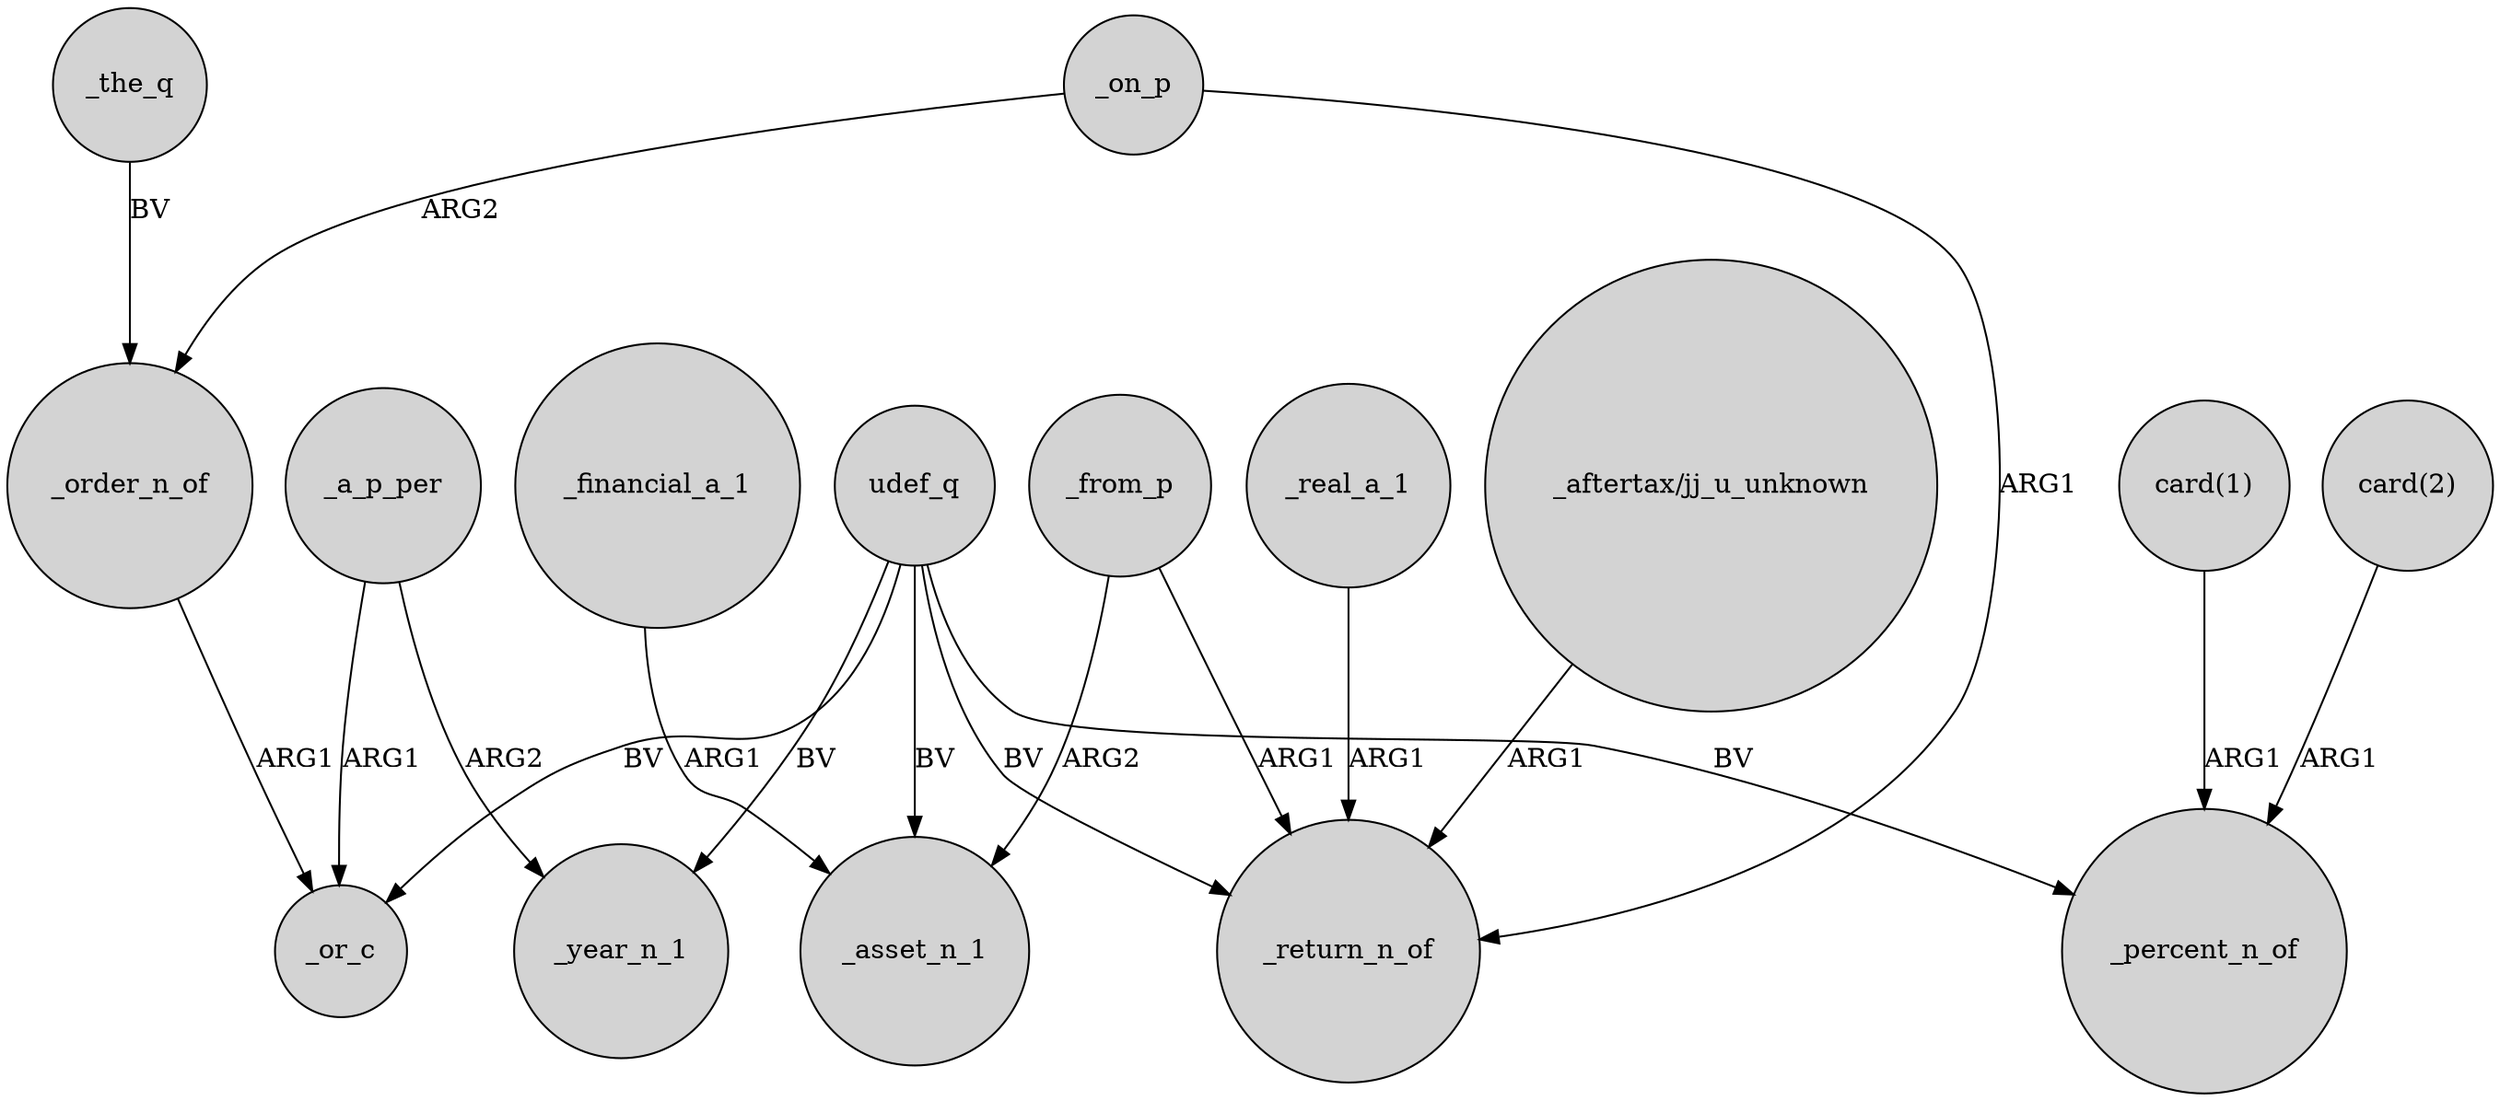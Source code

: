 digraph {
	node [shape=circle style=filled]
	_from_p -> _return_n_of [label=ARG1]
	"card(1)" -> _percent_n_of [label=ARG1]
	_a_p_per -> _or_c [label=ARG1]
	_on_p -> _order_n_of [label=ARG2]
	"card(2)" -> _percent_n_of [label=ARG1]
	udef_q -> _year_n_1 [label=BV]
	_on_p -> _return_n_of [label=ARG1]
	_the_q -> _order_n_of [label=BV]
	_real_a_1 -> _return_n_of [label=ARG1]
	udef_q -> _percent_n_of [label=BV]
	_from_p -> _asset_n_1 [label=ARG2]
	"_aftertax/jj_u_unknown" -> _return_n_of [label=ARG1]
	udef_q -> _asset_n_1 [label=BV]
	udef_q -> _or_c [label=BV]
	_a_p_per -> _year_n_1 [label=ARG2]
	_financial_a_1 -> _asset_n_1 [label=ARG1]
	_order_n_of -> _or_c [label=ARG1]
	udef_q -> _return_n_of [label=BV]
}
